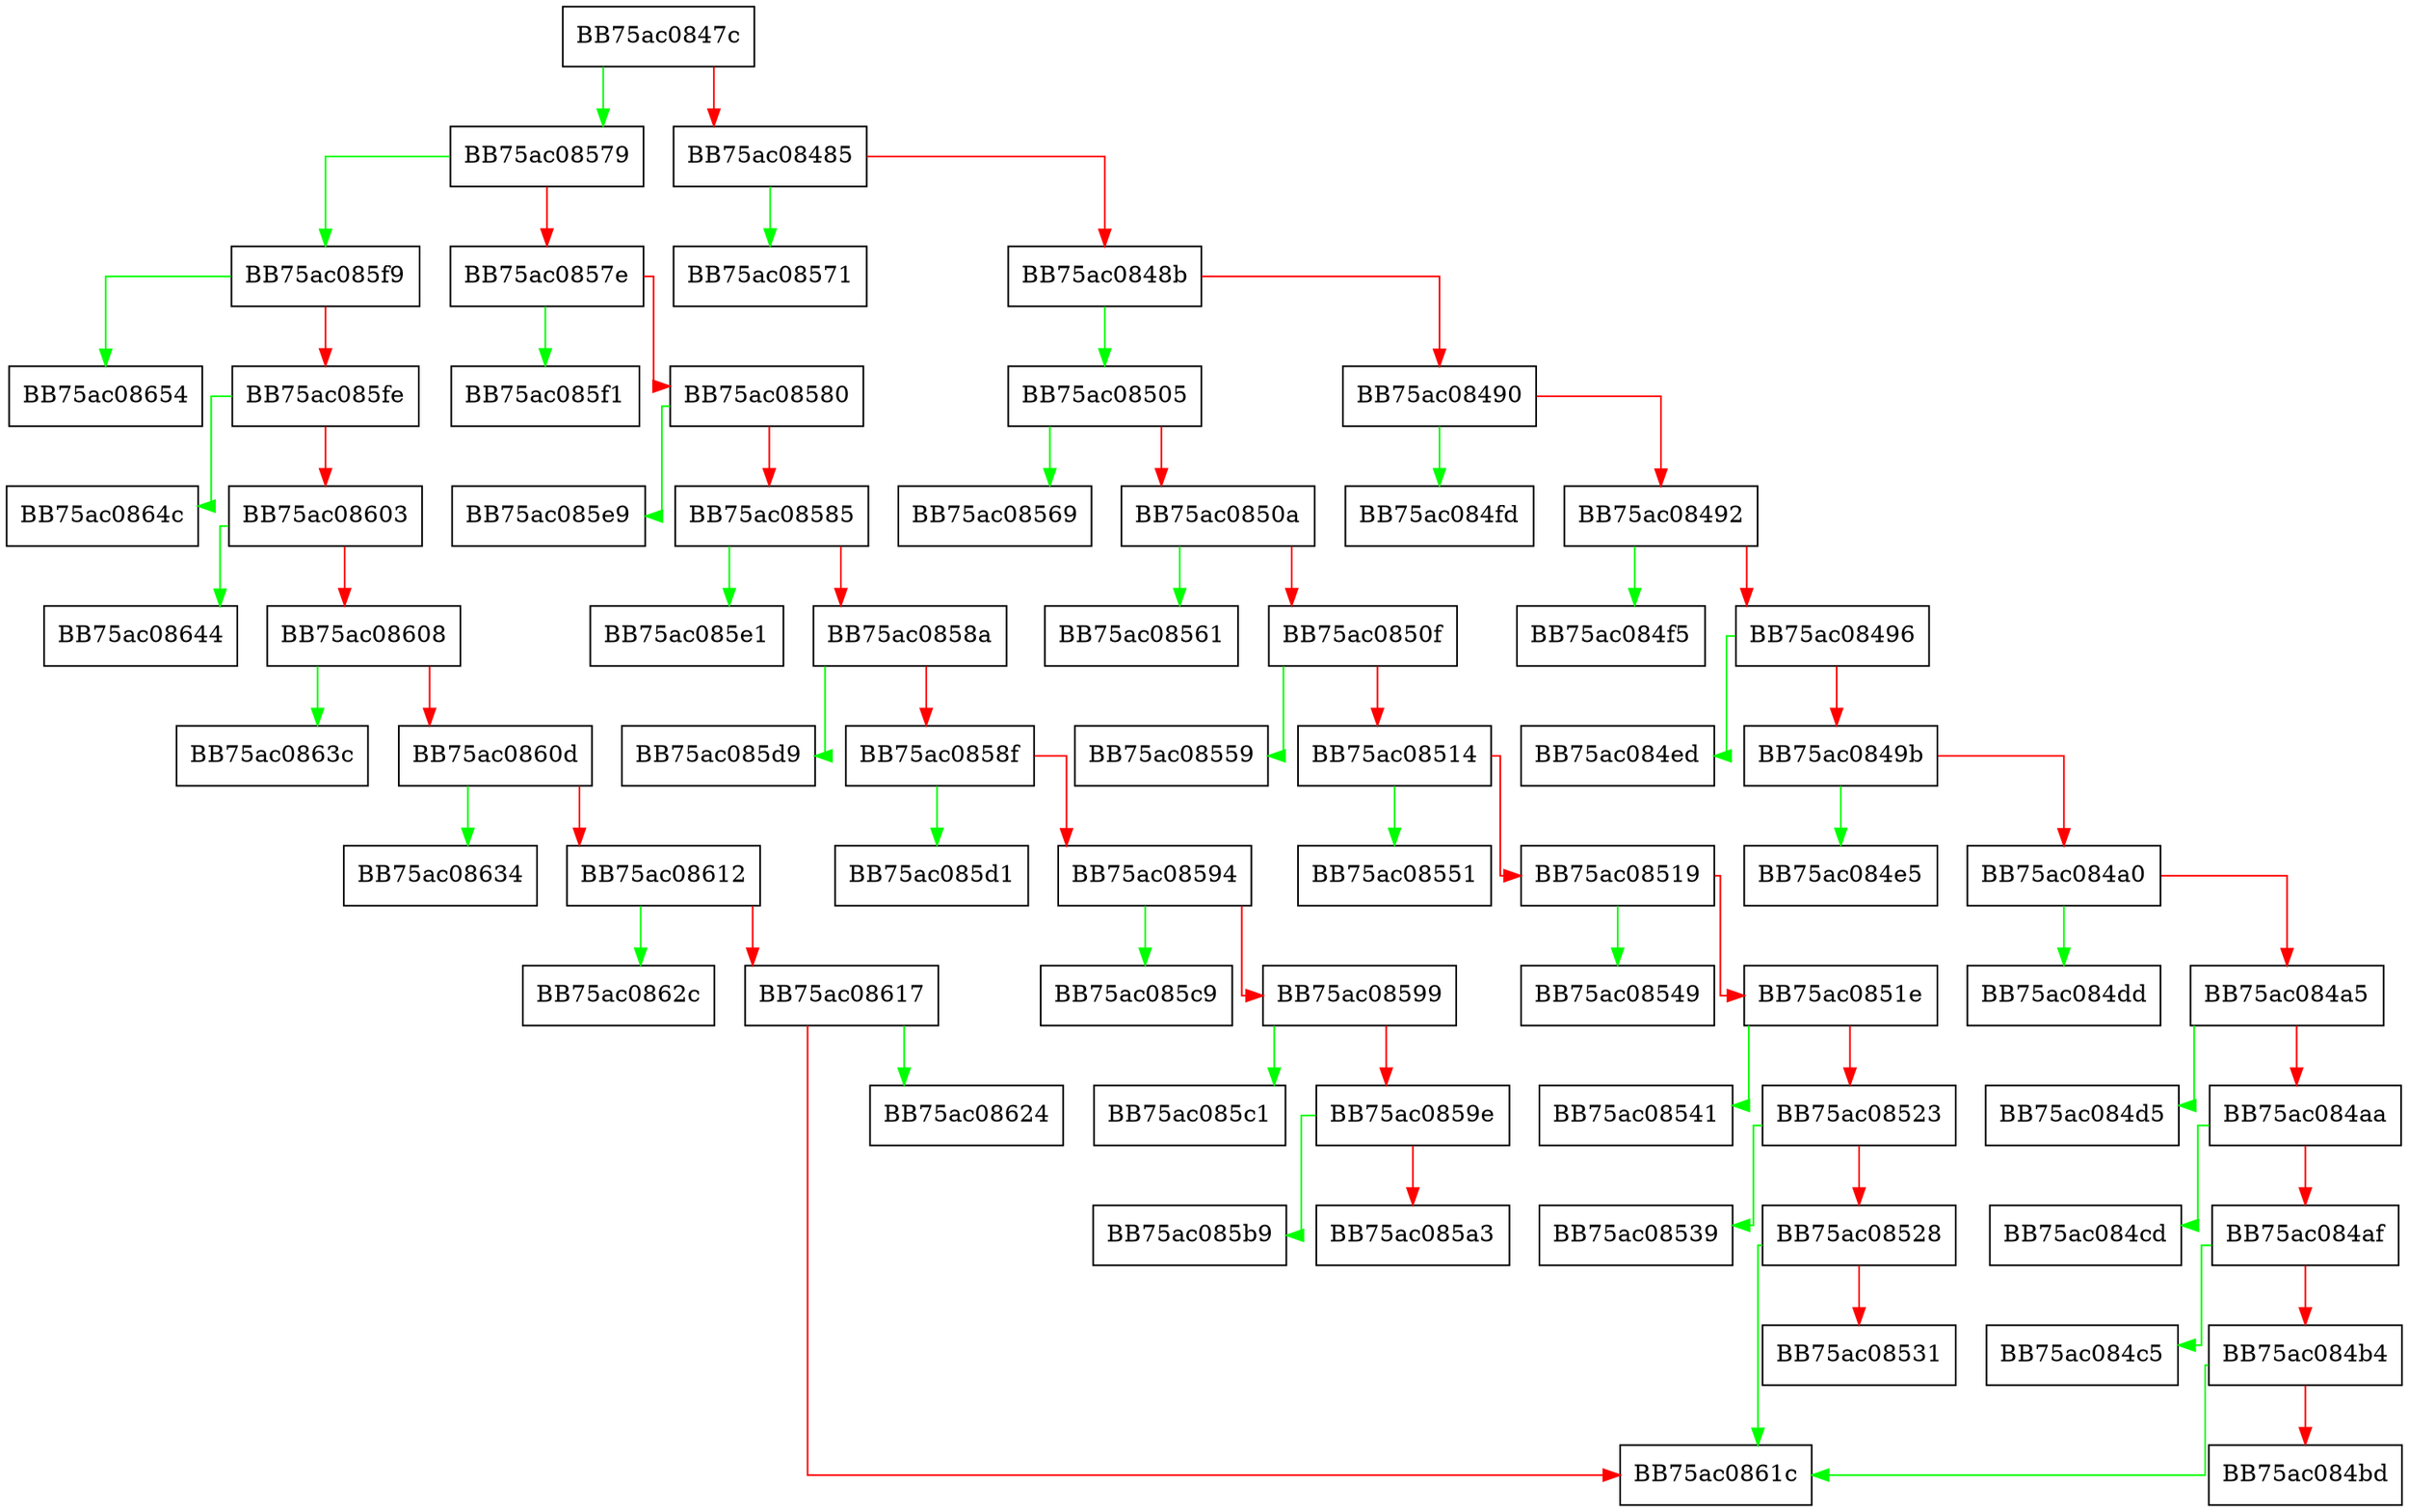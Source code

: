 digraph ERR_getErrorString {
  node [shape="box"];
  graph [splines=ortho];
  BB75ac0847c -> BB75ac08579 [color="green"];
  BB75ac0847c -> BB75ac08485 [color="red"];
  BB75ac08485 -> BB75ac08571 [color="green"];
  BB75ac08485 -> BB75ac0848b [color="red"];
  BB75ac0848b -> BB75ac08505 [color="green"];
  BB75ac0848b -> BB75ac08490 [color="red"];
  BB75ac08490 -> BB75ac084fd [color="green"];
  BB75ac08490 -> BB75ac08492 [color="red"];
  BB75ac08492 -> BB75ac084f5 [color="green"];
  BB75ac08492 -> BB75ac08496 [color="red"];
  BB75ac08496 -> BB75ac084ed [color="green"];
  BB75ac08496 -> BB75ac0849b [color="red"];
  BB75ac0849b -> BB75ac084e5 [color="green"];
  BB75ac0849b -> BB75ac084a0 [color="red"];
  BB75ac084a0 -> BB75ac084dd [color="green"];
  BB75ac084a0 -> BB75ac084a5 [color="red"];
  BB75ac084a5 -> BB75ac084d5 [color="green"];
  BB75ac084a5 -> BB75ac084aa [color="red"];
  BB75ac084aa -> BB75ac084cd [color="green"];
  BB75ac084aa -> BB75ac084af [color="red"];
  BB75ac084af -> BB75ac084c5 [color="green"];
  BB75ac084af -> BB75ac084b4 [color="red"];
  BB75ac084b4 -> BB75ac0861c [color="green"];
  BB75ac084b4 -> BB75ac084bd [color="red"];
  BB75ac08505 -> BB75ac08569 [color="green"];
  BB75ac08505 -> BB75ac0850a [color="red"];
  BB75ac0850a -> BB75ac08561 [color="green"];
  BB75ac0850a -> BB75ac0850f [color="red"];
  BB75ac0850f -> BB75ac08559 [color="green"];
  BB75ac0850f -> BB75ac08514 [color="red"];
  BB75ac08514 -> BB75ac08551 [color="green"];
  BB75ac08514 -> BB75ac08519 [color="red"];
  BB75ac08519 -> BB75ac08549 [color="green"];
  BB75ac08519 -> BB75ac0851e [color="red"];
  BB75ac0851e -> BB75ac08541 [color="green"];
  BB75ac0851e -> BB75ac08523 [color="red"];
  BB75ac08523 -> BB75ac08539 [color="green"];
  BB75ac08523 -> BB75ac08528 [color="red"];
  BB75ac08528 -> BB75ac0861c [color="green"];
  BB75ac08528 -> BB75ac08531 [color="red"];
  BB75ac08579 -> BB75ac085f9 [color="green"];
  BB75ac08579 -> BB75ac0857e [color="red"];
  BB75ac0857e -> BB75ac085f1 [color="green"];
  BB75ac0857e -> BB75ac08580 [color="red"];
  BB75ac08580 -> BB75ac085e9 [color="green"];
  BB75ac08580 -> BB75ac08585 [color="red"];
  BB75ac08585 -> BB75ac085e1 [color="green"];
  BB75ac08585 -> BB75ac0858a [color="red"];
  BB75ac0858a -> BB75ac085d9 [color="green"];
  BB75ac0858a -> BB75ac0858f [color="red"];
  BB75ac0858f -> BB75ac085d1 [color="green"];
  BB75ac0858f -> BB75ac08594 [color="red"];
  BB75ac08594 -> BB75ac085c9 [color="green"];
  BB75ac08594 -> BB75ac08599 [color="red"];
  BB75ac08599 -> BB75ac085c1 [color="green"];
  BB75ac08599 -> BB75ac0859e [color="red"];
  BB75ac0859e -> BB75ac085b9 [color="green"];
  BB75ac0859e -> BB75ac085a3 [color="red"];
  BB75ac085f9 -> BB75ac08654 [color="green"];
  BB75ac085f9 -> BB75ac085fe [color="red"];
  BB75ac085fe -> BB75ac0864c [color="green"];
  BB75ac085fe -> BB75ac08603 [color="red"];
  BB75ac08603 -> BB75ac08644 [color="green"];
  BB75ac08603 -> BB75ac08608 [color="red"];
  BB75ac08608 -> BB75ac0863c [color="green"];
  BB75ac08608 -> BB75ac0860d [color="red"];
  BB75ac0860d -> BB75ac08634 [color="green"];
  BB75ac0860d -> BB75ac08612 [color="red"];
  BB75ac08612 -> BB75ac0862c [color="green"];
  BB75ac08612 -> BB75ac08617 [color="red"];
  BB75ac08617 -> BB75ac08624 [color="green"];
  BB75ac08617 -> BB75ac0861c [color="red"];
}